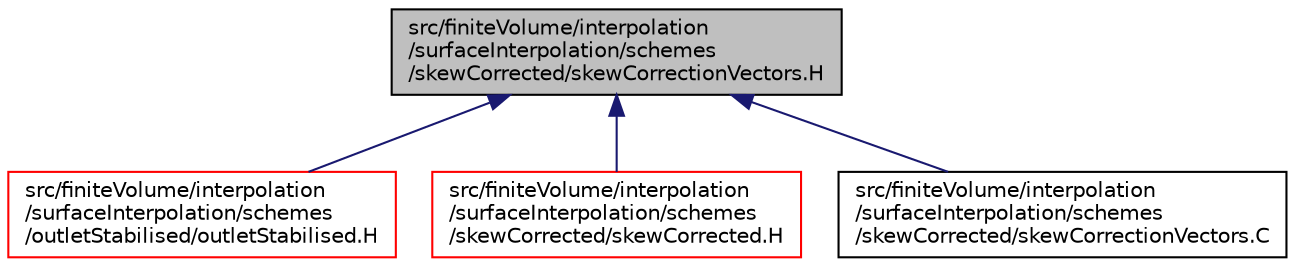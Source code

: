 digraph "src/finiteVolume/interpolation/surfaceInterpolation/schemes/skewCorrected/skewCorrectionVectors.H"
{
  bgcolor="transparent";
  edge [fontname="Helvetica",fontsize="10",labelfontname="Helvetica",labelfontsize="10"];
  node [fontname="Helvetica",fontsize="10",shape=record];
  Node1 [label="src/finiteVolume/interpolation\l/surfaceInterpolation/schemes\l/skewCorrected/skewCorrectionVectors.H",height=0.2,width=0.4,color="black", fillcolor="grey75", style="filled" fontcolor="black"];
  Node1 -> Node2 [dir="back",color="midnightblue",fontsize="10",style="solid",fontname="Helvetica"];
  Node2 [label="src/finiteVolume/interpolation\l/surfaceInterpolation/schemes\l/outletStabilised/outletStabilised.H",height=0.2,width=0.4,color="red",URL="$outletStabilised_8H.html"];
  Node1 -> Node3 [dir="back",color="midnightblue",fontsize="10",style="solid",fontname="Helvetica"];
  Node3 [label="src/finiteVolume/interpolation\l/surfaceInterpolation/schemes\l/skewCorrected/skewCorrected.H",height=0.2,width=0.4,color="red",URL="$skewCorrected_8H.html"];
  Node1 -> Node4 [dir="back",color="midnightblue",fontsize="10",style="solid",fontname="Helvetica"];
  Node4 [label="src/finiteVolume/interpolation\l/surfaceInterpolation/schemes\l/skewCorrected/skewCorrectionVectors.C",height=0.2,width=0.4,color="black",URL="$skewCorrectionVectors_8C.html"];
}
